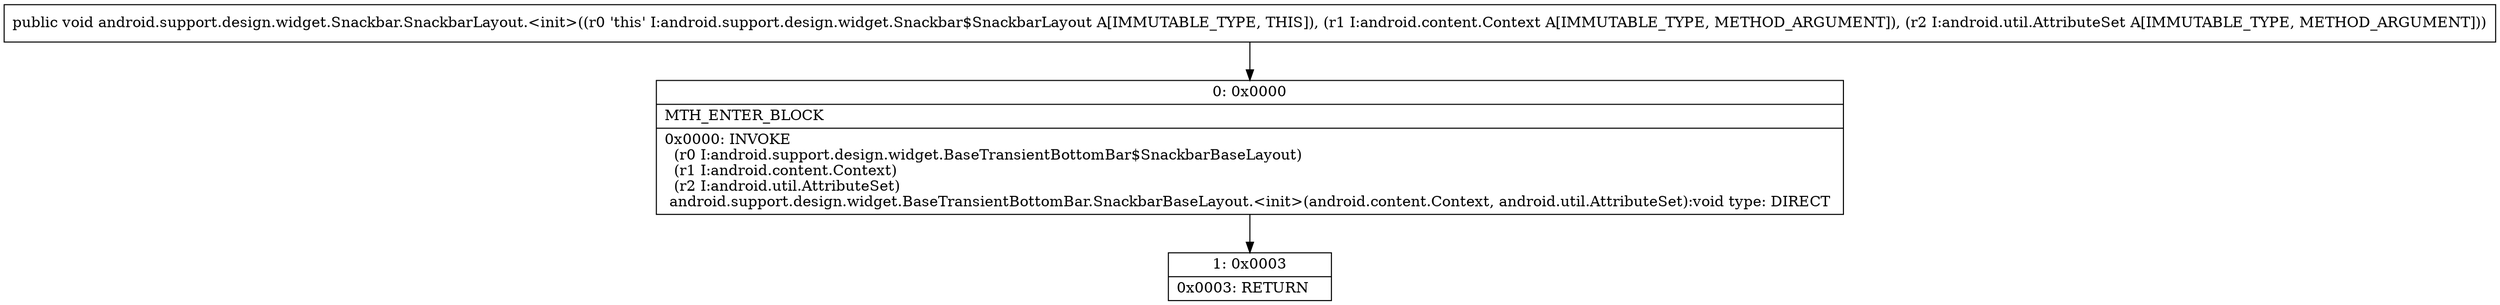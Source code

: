 digraph "CFG forandroid.support.design.widget.Snackbar.SnackbarLayout.\<init\>(Landroid\/content\/Context;Landroid\/util\/AttributeSet;)V" {
Node_0 [shape=record,label="{0\:\ 0x0000|MTH_ENTER_BLOCK\l|0x0000: INVOKE  \l  (r0 I:android.support.design.widget.BaseTransientBottomBar$SnackbarBaseLayout)\l  (r1 I:android.content.Context)\l  (r2 I:android.util.AttributeSet)\l android.support.design.widget.BaseTransientBottomBar.SnackbarBaseLayout.\<init\>(android.content.Context, android.util.AttributeSet):void type: DIRECT \l}"];
Node_1 [shape=record,label="{1\:\ 0x0003|0x0003: RETURN   \l}"];
MethodNode[shape=record,label="{public void android.support.design.widget.Snackbar.SnackbarLayout.\<init\>((r0 'this' I:android.support.design.widget.Snackbar$SnackbarLayout A[IMMUTABLE_TYPE, THIS]), (r1 I:android.content.Context A[IMMUTABLE_TYPE, METHOD_ARGUMENT]), (r2 I:android.util.AttributeSet A[IMMUTABLE_TYPE, METHOD_ARGUMENT])) }"];
MethodNode -> Node_0;
Node_0 -> Node_1;
}

